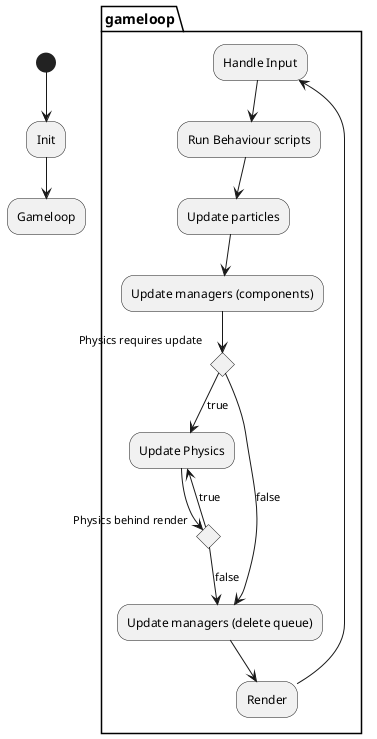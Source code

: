 @startuml
(*) --> "Init"
"Init" --> "Gameloop"

partition "gameloop" {
    "Handle Input" --> "Run Behaviour scripts"
    "Run Behaviour scripts" --> "Update particles"
    "Update particles" --> "Update managers (components)"
    if "Physics requires update"
    --> [true] "Update Physics"
            if "Physics behind render" then
        --> [true] "Update Physics"
        else
        --> [false] "Update managers (delete queue)"
        endif
    else
    --> [false] "Update managers (delete queue)"
    endif
    "Update managers (delete queue)" --> "Render" 
    "Render" --> "Handle Input"

}
@enduml

' handle Input --> Read input from keyboard/mouse/controller. (read w)
' Transfrom input to an action. (w == walk forward)
' Call function (in behavioral script) from that action (walk forward function)

' Behaviour scripts --> Loop trough all game objects.
' If Behaviour script available, call update function of behaviour script.

' Update particles --> Loop trough all game objects.
' If particle emitter component available, call update function of particle system.

' Update Physics --> Loop trough all game objects.
' If physics component available, call update function of physics system.

' Render --> Render all game objects.




